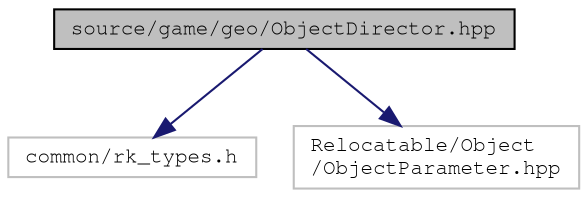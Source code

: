 digraph "source/game/geo/ObjectDirector.hpp"
{
 // LATEX_PDF_SIZE
  edge [fontname="FreeMono",fontsize="10",labelfontname="FreeMono",labelfontsize="10"];
  node [fontname="FreeMono",fontsize="10",shape=record];
  Node1 [label="source/game/geo/ObjectDirector.hpp",height=0.2,width=0.4,color="black", fillcolor="grey75", style="filled", fontcolor="black",tooltip="Manages the objects and related tables!"];
  Node1 -> Node2 [color="midnightblue",fontsize="10",style="solid",fontname="FreeMono"];
  Node2 [label="common/rk_types.h",height=0.2,width=0.4,color="grey75", fillcolor="white", style="filled",tooltip=" "];
  Node1 -> Node3 [color="midnightblue",fontsize="10",style="solid",fontname="FreeMono"];
  Node3 [label="Relocatable/Object\l/ObjectParameter.hpp",height=0.2,width=0.4,color="grey75", fillcolor="white", style="filled",tooltip=" "];
}
